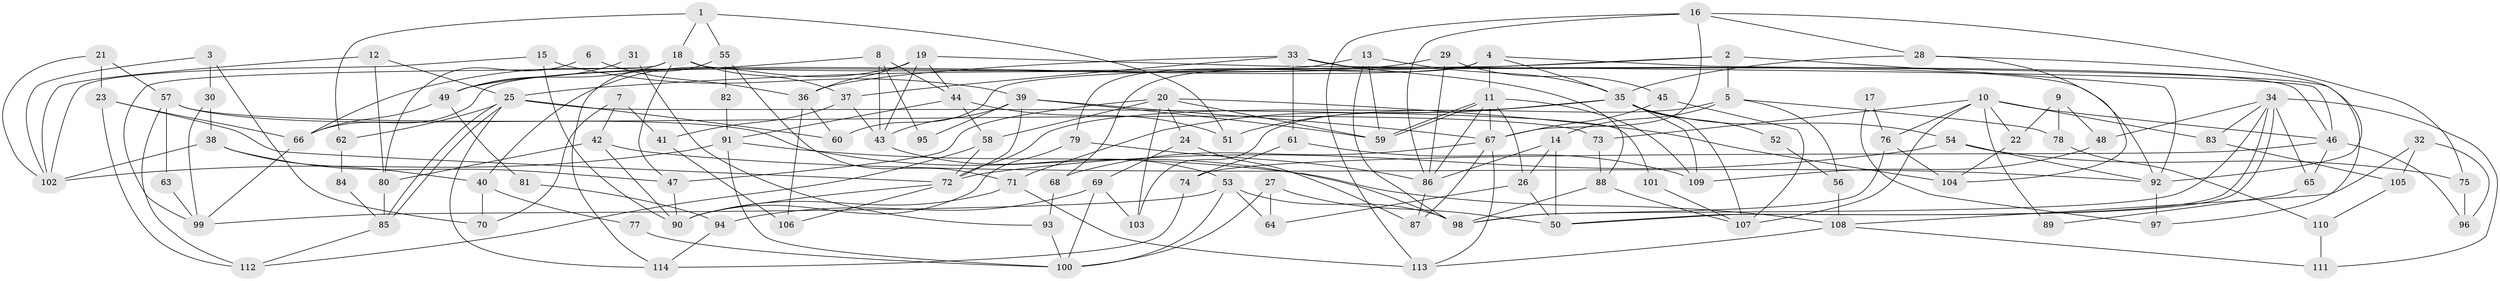 // Generated by graph-tools (version 1.1) at 2025/36/03/09/25 02:36:06]
// undirected, 114 vertices, 228 edges
graph export_dot {
graph [start="1"]
  node [color=gray90,style=filled];
  1;
  2;
  3;
  4;
  5;
  6;
  7;
  8;
  9;
  10;
  11;
  12;
  13;
  14;
  15;
  16;
  17;
  18;
  19;
  20;
  21;
  22;
  23;
  24;
  25;
  26;
  27;
  28;
  29;
  30;
  31;
  32;
  33;
  34;
  35;
  36;
  37;
  38;
  39;
  40;
  41;
  42;
  43;
  44;
  45;
  46;
  47;
  48;
  49;
  50;
  51;
  52;
  53;
  54;
  55;
  56;
  57;
  58;
  59;
  60;
  61;
  62;
  63;
  64;
  65;
  66;
  67;
  68;
  69;
  70;
  71;
  72;
  73;
  74;
  75;
  76;
  77;
  78;
  79;
  80;
  81;
  82;
  83;
  84;
  85;
  86;
  87;
  88;
  89;
  90;
  91;
  92;
  93;
  94;
  95;
  96;
  97;
  98;
  99;
  100;
  101;
  102;
  103;
  104;
  105;
  106;
  107;
  108;
  109;
  110;
  111;
  112;
  113;
  114;
  1 -- 51;
  1 -- 55;
  1 -- 18;
  1 -- 62;
  2 -- 25;
  2 -- 92;
  2 -- 5;
  2 -- 60;
  3 -- 70;
  3 -- 30;
  3 -- 102;
  4 -- 35;
  4 -- 11;
  4 -- 66;
  4 -- 68;
  4 -- 97;
  5 -- 14;
  5 -- 56;
  5 -- 78;
  5 -- 103;
  6 -- 80;
  6 -- 36;
  7 -- 42;
  7 -- 41;
  7 -- 70;
  8 -- 44;
  8 -- 66;
  8 -- 43;
  8 -- 95;
  9 -- 48;
  9 -- 22;
  9 -- 78;
  10 -- 46;
  10 -- 76;
  10 -- 22;
  10 -- 73;
  10 -- 83;
  10 -- 89;
  10 -- 107;
  11 -- 86;
  11 -- 59;
  11 -- 59;
  11 -- 26;
  11 -- 67;
  11 -- 109;
  12 -- 80;
  12 -- 102;
  12 -- 25;
  13 -- 59;
  13 -- 98;
  13 -- 35;
  13 -- 79;
  14 -- 26;
  14 -- 50;
  14 -- 86;
  15 -- 90;
  15 -- 39;
  15 -- 102;
  16 -- 67;
  16 -- 86;
  16 -- 28;
  16 -- 75;
  16 -- 113;
  17 -- 97;
  17 -- 76;
  18 -- 46;
  18 -- 37;
  18 -- 47;
  18 -- 49;
  18 -- 99;
  19 -- 36;
  19 -- 43;
  19 -- 40;
  19 -- 44;
  19 -- 46;
  20 -- 58;
  20 -- 59;
  20 -- 24;
  20 -- 47;
  20 -- 103;
  20 -- 104;
  21 -- 102;
  21 -- 23;
  21 -- 57;
  22 -- 104;
  23 -- 72;
  23 -- 66;
  23 -- 112;
  24 -- 87;
  24 -- 69;
  25 -- 85;
  25 -- 85;
  25 -- 60;
  25 -- 62;
  25 -- 101;
  25 -- 114;
  26 -- 50;
  26 -- 64;
  27 -- 100;
  27 -- 64;
  27 -- 50;
  28 -- 35;
  28 -- 92;
  28 -- 104;
  29 -- 45;
  29 -- 49;
  29 -- 86;
  30 -- 99;
  30 -- 38;
  31 -- 93;
  31 -- 49;
  32 -- 108;
  32 -- 105;
  32 -- 96;
  33 -- 92;
  33 -- 37;
  33 -- 36;
  33 -- 61;
  33 -- 88;
  34 -- 98;
  34 -- 50;
  34 -- 50;
  34 -- 48;
  34 -- 65;
  34 -- 83;
  34 -- 111;
  35 -- 72;
  35 -- 51;
  35 -- 52;
  35 -- 54;
  35 -- 71;
  35 -- 107;
  35 -- 109;
  36 -- 60;
  36 -- 106;
  37 -- 43;
  37 -- 41;
  38 -- 47;
  38 -- 102;
  38 -- 40;
  39 -- 43;
  39 -- 67;
  39 -- 59;
  39 -- 72;
  39 -- 95;
  40 -- 70;
  40 -- 77;
  41 -- 106;
  42 -- 90;
  42 -- 92;
  42 -- 80;
  43 -- 53;
  44 -- 58;
  44 -- 51;
  44 -- 91;
  45 -- 107;
  45 -- 67;
  46 -- 96;
  46 -- 65;
  46 -- 74;
  47 -- 90;
  48 -- 109;
  49 -- 66;
  49 -- 81;
  52 -- 56;
  53 -- 100;
  53 -- 98;
  53 -- 64;
  53 -- 99;
  54 -- 72;
  54 -- 75;
  54 -- 92;
  55 -- 71;
  55 -- 114;
  55 -- 82;
  56 -- 108;
  57 -- 73;
  57 -- 63;
  57 -- 98;
  57 -- 112;
  58 -- 72;
  58 -- 112;
  61 -- 109;
  61 -- 74;
  62 -- 84;
  63 -- 99;
  65 -- 89;
  66 -- 99;
  67 -- 113;
  67 -- 68;
  67 -- 87;
  68 -- 93;
  69 -- 103;
  69 -- 94;
  69 -- 100;
  71 -- 90;
  71 -- 113;
  72 -- 90;
  72 -- 106;
  73 -- 88;
  74 -- 114;
  75 -- 96;
  76 -- 104;
  76 -- 98;
  77 -- 100;
  78 -- 110;
  79 -- 86;
  79 -- 90;
  80 -- 85;
  81 -- 94;
  82 -- 91;
  83 -- 105;
  84 -- 85;
  85 -- 112;
  86 -- 87;
  88 -- 107;
  88 -- 98;
  91 -- 102;
  91 -- 100;
  91 -- 108;
  92 -- 97;
  93 -- 100;
  94 -- 114;
  101 -- 107;
  105 -- 110;
  108 -- 113;
  108 -- 111;
  110 -- 111;
}
